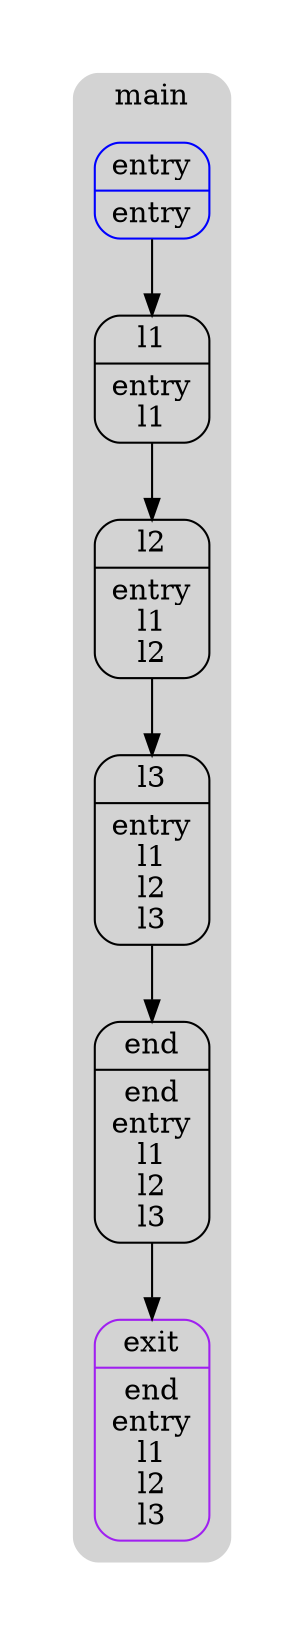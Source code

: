 digraph G {
  compound=true
  subgraph cluster_ {
    peripheries=0
    subgraph cluster_0_wrapper {
      peripheries=0
      margin=15
      subgraph cluster_0 {
        label="main"
        color=darkgray
        style=rounded
        bgcolor=lightgray
        margin=10
        cluster_0_0[label="{entry|entry}",shape=Mrecord,color=blue]
        cluster_0_1[label="{l1|entry\nl1}",shape=Mrecord,color=black]
        cluster_0_2[label="{l2|entry\nl1\nl2}",shape=Mrecord,color=black]
        cluster_0_3[label="{l3|entry\nl1\nl2\nl3}",shape=Mrecord,color=black]
        cluster_0_4[label="{end|end\nentry\nl1\nl2\nl3}",shape=Mrecord,color=black]
        cluster_0_exit[label="{exit|end\nentry\nl1\nl2\nl3}",shape=Mrecord,color=purple]
        cluster_0_0 -> cluster_0_1
        cluster_0_1 -> cluster_0_2
        cluster_0_2 -> cluster_0_3
        cluster_0_3 -> cluster_0_4
        cluster_0_4 -> cluster_0_exit [color=black]
      }
    }
  }
}
